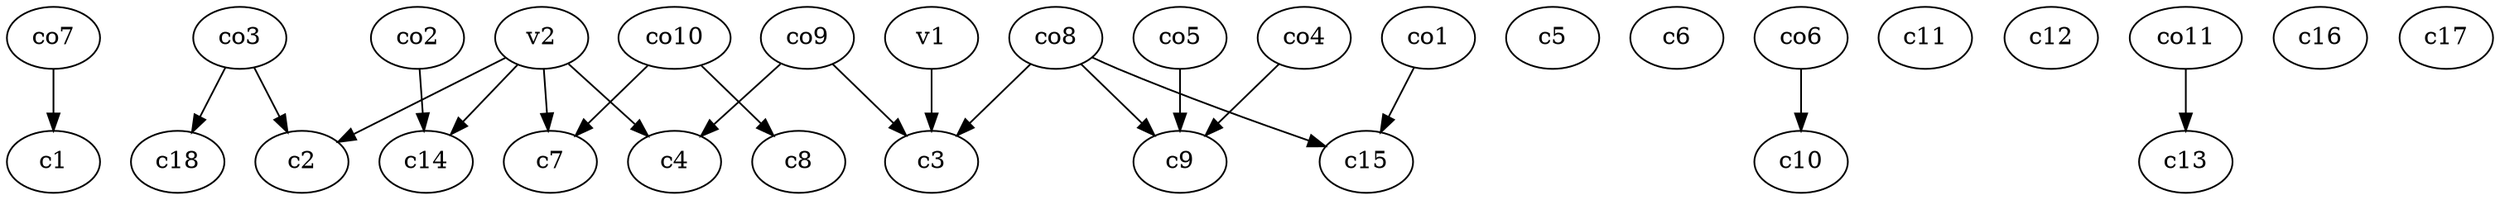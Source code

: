 strict digraph  {
c1;
c2;
c3;
c4;
c5;
c6;
c7;
c8;
c9;
c10;
c11;
c12;
c13;
c14;
c15;
c16;
c17;
c18;
v1;
v2;
co1;
co2;
co3;
co4;
co5;
co6;
co7;
co8;
co9;
co10;
co11;
v1 -> c3  [weight=1];
v2 -> c2  [weight=1];
v2 -> c14  [weight=1];
v2 -> c7  [weight=1];
v2 -> c4  [weight=1];
co1 -> c15  [weight=1];
co2 -> c14  [weight=1];
co3 -> c2  [weight=1];
co3 -> c18  [weight=1];
co4 -> c9  [weight=1];
co5 -> c9  [weight=1];
co6 -> c10  [weight=1];
co7 -> c1  [weight=1];
co8 -> c15  [weight=1];
co8 -> c9  [weight=1];
co8 -> c3  [weight=1];
co9 -> c4  [weight=1];
co9 -> c3  [weight=1];
co10 -> c7  [weight=1];
co10 -> c8  [weight=1];
co11 -> c13  [weight=1];
}
